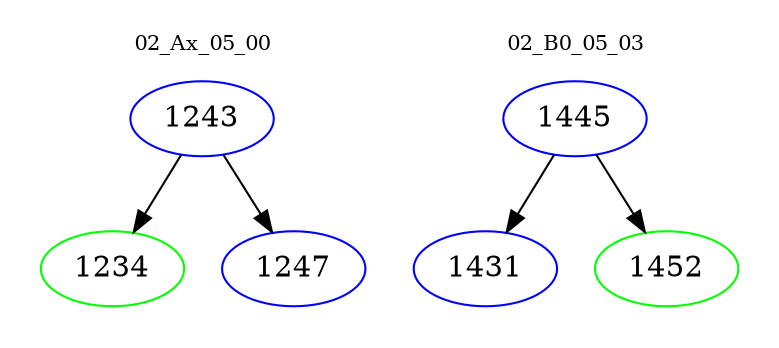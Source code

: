 digraph{
subgraph cluster_0 {
color = white
label = "02_Ax_05_00";
fontsize=10;
T0_1243 [label="1243", color="blue"]
T0_1243 -> T0_1234 [color="black"]
T0_1234 [label="1234", color="green"]
T0_1243 -> T0_1247 [color="black"]
T0_1247 [label="1247", color="blue"]
}
subgraph cluster_1 {
color = white
label = "02_B0_05_03";
fontsize=10;
T1_1445 [label="1445", color="blue"]
T1_1445 -> T1_1431 [color="black"]
T1_1431 [label="1431", color="blue"]
T1_1445 -> T1_1452 [color="black"]
T1_1452 [label="1452", color="green"]
}
}
